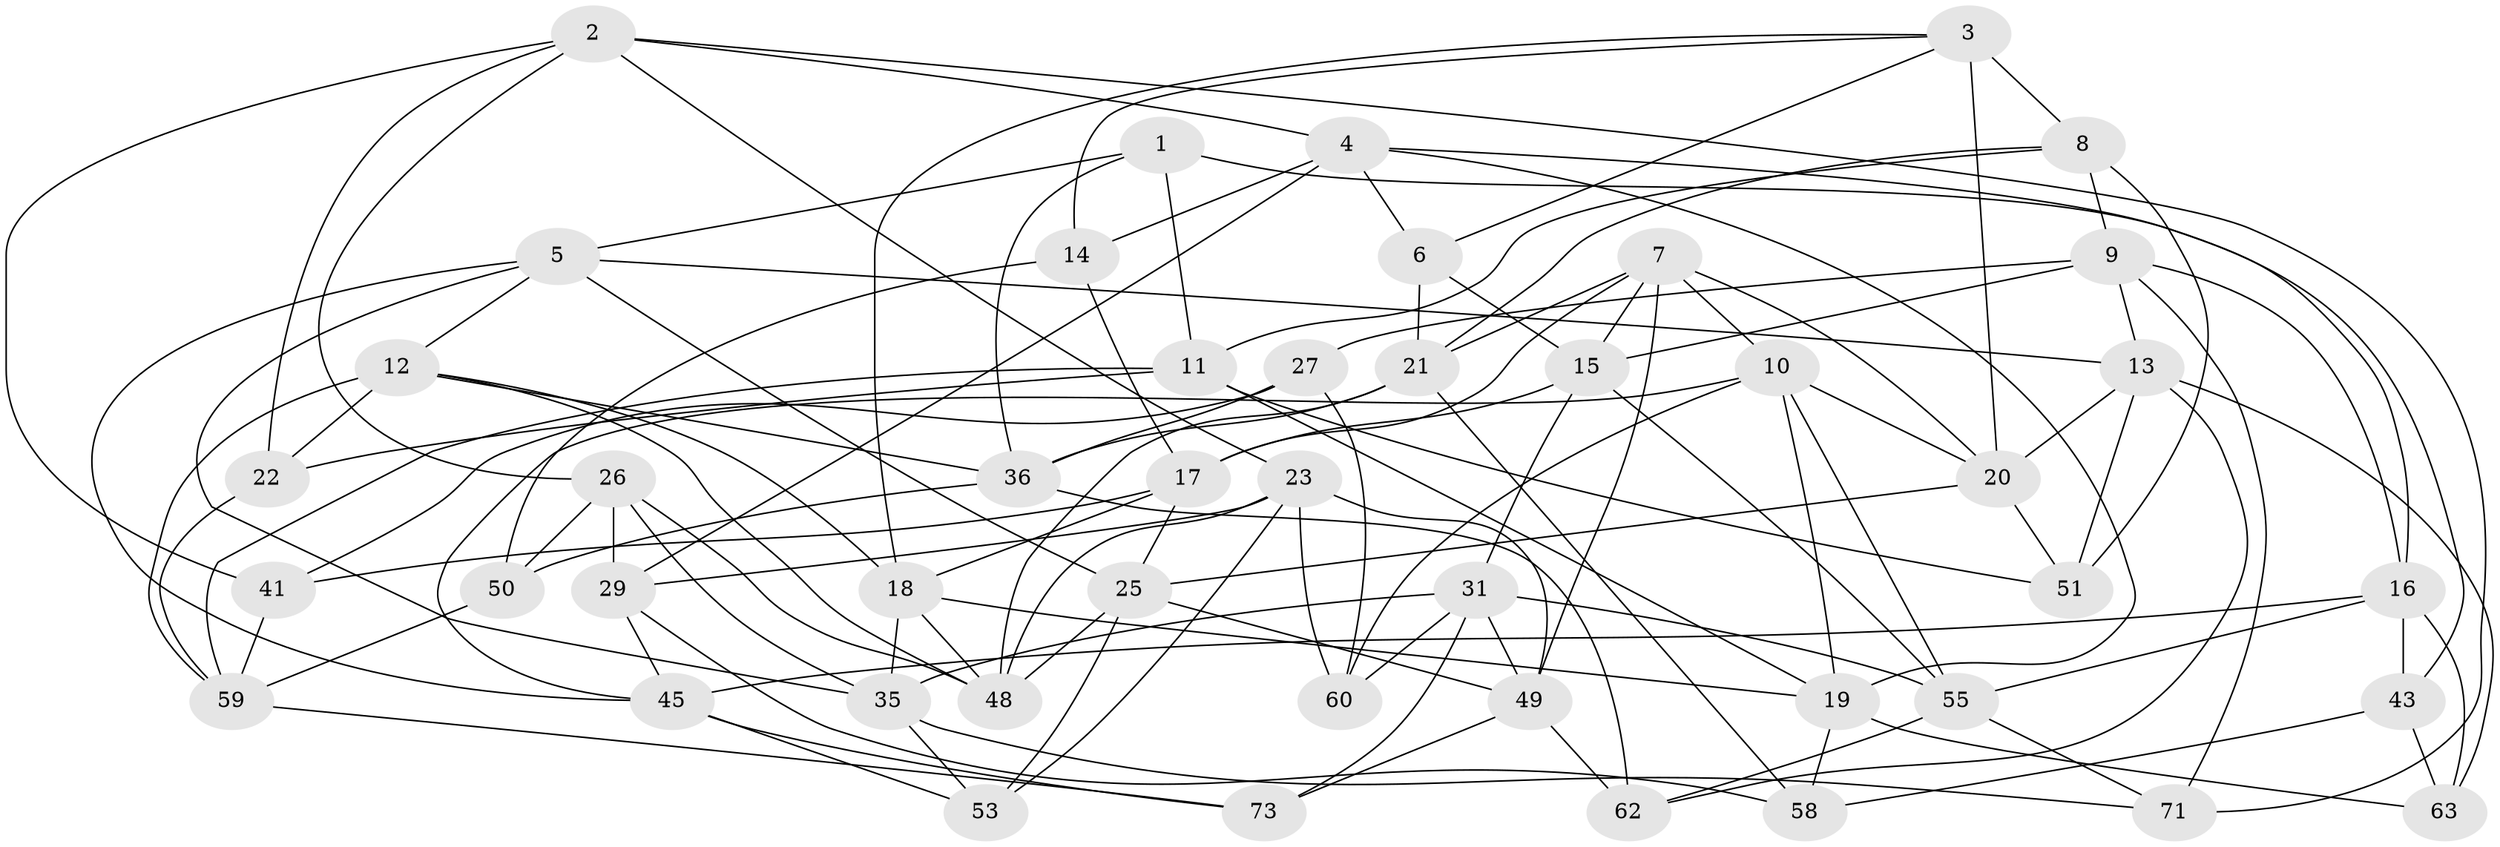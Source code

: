 // original degree distribution, {4: 1.0}
// Generated by graph-tools (version 1.1) at 2025/42/03/06/25 10:42:18]
// undirected, 46 vertices, 120 edges
graph export_dot {
graph [start="1"]
  node [color=gray90,style=filled];
  1;
  2 [super="+40"];
  3 [super="+61"];
  4 [super="+28"];
  5 [super="+24"];
  6;
  7 [super="+46"];
  8 [super="+33"];
  9 [super="+32"];
  10 [super="+34"];
  11 [super="+72"];
  12 [super="+69"];
  13 [super="+52"];
  14;
  15 [super="+47"];
  16 [super="+64"];
  17 [super="+44"];
  18 [super="+42"];
  19 [super="+54"];
  20 [super="+57"];
  21 [super="+30"];
  22;
  23 [super="+75"];
  25 [super="+37"];
  26 [super="+74"];
  27;
  29 [super="+39"];
  31 [super="+38"];
  35 [super="+56"];
  36 [super="+70"];
  41;
  43;
  45 [super="+65"];
  48 [super="+67"];
  49 [super="+76"];
  50;
  51;
  53;
  55 [super="+68"];
  58;
  59 [super="+66"];
  60;
  62;
  63;
  71;
  73;
  1 -- 36;
  1 -- 43;
  1 -- 11;
  1 -- 5;
  2 -- 22;
  2 -- 71;
  2 -- 4;
  2 -- 41;
  2 -- 26;
  2 -- 23;
  3 -- 8 [weight=2];
  3 -- 14;
  3 -- 6;
  3 -- 18;
  3 -- 20;
  4 -- 16;
  4 -- 14;
  4 -- 29;
  4 -- 19;
  4 -- 6;
  5 -- 35;
  5 -- 13;
  5 -- 12;
  5 -- 45;
  5 -- 25;
  6 -- 15;
  6 -- 21;
  7 -- 15;
  7 -- 20;
  7 -- 10;
  7 -- 17;
  7 -- 49;
  7 -- 21;
  8 -- 51;
  8 -- 11;
  8 -- 9;
  8 -- 21;
  9 -- 71;
  9 -- 13;
  9 -- 27;
  9 -- 15;
  9 -- 16;
  10 -- 60;
  10 -- 45;
  10 -- 20;
  10 -- 55;
  10 -- 19;
  11 -- 51;
  11 -- 19;
  11 -- 22;
  11 -- 59;
  12 -- 18;
  12 -- 48;
  12 -- 22;
  12 -- 36;
  12 -- 59;
  13 -- 63;
  13 -- 51;
  13 -- 20;
  13 -- 62;
  14 -- 50;
  14 -- 17;
  15 -- 17;
  15 -- 31;
  15 -- 55;
  16 -- 63;
  16 -- 43;
  16 -- 45;
  16 -- 55;
  17 -- 41;
  17 -- 18;
  17 -- 25;
  18 -- 35;
  18 -- 19;
  18 -- 48;
  19 -- 63;
  19 -- 58;
  20 -- 25;
  20 -- 51;
  21 -- 48;
  21 -- 58;
  21 -- 36;
  22 -- 59;
  23 -- 53;
  23 -- 49;
  23 -- 48;
  23 -- 60;
  23 -- 29;
  25 -- 48;
  25 -- 53;
  25 -- 49;
  26 -- 50;
  26 -- 29 [weight=2];
  26 -- 48;
  26 -- 35;
  27 -- 41;
  27 -- 60;
  27 -- 36;
  29 -- 58;
  29 -- 45;
  31 -- 73;
  31 -- 49;
  31 -- 35;
  31 -- 60;
  31 -- 55;
  35 -- 53;
  35 -- 71;
  36 -- 62;
  36 -- 50;
  41 -- 59;
  43 -- 58;
  43 -- 63;
  45 -- 73;
  45 -- 53;
  49 -- 62;
  49 -- 73;
  50 -- 59;
  55 -- 62;
  55 -- 71;
  59 -- 73;
}
